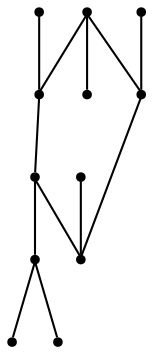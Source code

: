 graph {
  node [shape=point,comment="{\"directed\":false,\"doi\":\"10.1007/978-3-030-68766-3_14\",\"figure\":\"2 (2)\"}"]

  v0 [pos="1003.3452370434518,524.1463774837089"]
  v1 [pos="1003.3462862523438,340.784809101022"]
  v2 [pos="936.668997576347,340.784809101022"]
  v3 [pos="903.3303532383486,407.4612806028108"]
  v4 [pos="919.9986261984559,607.4899161596072"]
  v5 [pos="919.9996754073478,540.8142236063885"]
  v6 [pos="869.9927581092423,374.1240622541305"]
  v7 [pos="869.9927581092422,340.784809101022"]
  v8 [pos="836.6541137712438,474.13775210459966"]
  v9 [pos="803.3154694332455,340.784809101022"]
  v10 [pos="769.9768250952471,424.13039847825803"]
  v11 [pos="736.6381807572488,340.784809101022"]

  v0 -- v6 [id="-1",pos="1003.3452370434518,524.1463774837089 1020.016657630235,524.1451057309414 1020.016657630235,524.1451057309414 1020.016657630235,524.1451057309414 1036.6859797992342,524.1451057309414 1036.6859797992342,524.1451057309414 1036.6859797992342,524.1451057309414 1036.6859797992342,374.1230448519164 1036.6859797992342,374.1230448519164 1036.6859797992342,374.1230448519164 936.670046785239,374.1230448519164 936.670046785239,374.1230448519164 936.670046785239,374.1230448519164 869.9927581092423,374.1240622541305 869.9927581092423,374.1240622541305 869.9927581092423,374.1240622541305"]
  v10 -- v9 [id="-2",pos="769.9768250952471,424.13039847825803 803.3154694332455,424.13039847825803 803.3154694332455,424.13039847825803 803.3154694332455,424.13039847825803 803.3154694332455,340.784809101022 803.3154694332455,340.784809101022 803.3154694332455,340.784809101022"]
  v8 -- v10 [id="-3",pos="836.6541137712438,474.13775210459966 769.9768250952471,474.13775210459966 769.9768250952471,474.13775210459966 769.9768250952471,474.13775210459966 769.9768250952471,424.13039847825803 769.9768250952471,424.13039847825803 769.9768250952471,424.13039847825803"]
  v8 -- v3 [id="-4",pos="836.6541137712438,474.13775210459966 903.3314024472407,474.13775210459966 903.3314024472407,474.13775210459966 903.3314024472407,474.13775210459966 903.3303532383486,407.4612806028108 903.3303532383486,407.4612806028108 903.3303532383486,407.4612806028108"]
  v10 -- v11 [id="-5",pos="769.9768250952471,424.13039847825803 736.6381807572487,424.13039847825803 736.6381807572487,424.13039847825803 736.6381807572487,424.13039847825803 736.6381807572488,340.784809101022 736.6381807572488,340.784809101022 736.6381807572488,340.784809101022"]
  v0 -- v1 [id="-8",pos="1003.3452370434518,524.1463774837089 1003.3462862523438,340.784809101022 1003.3462862523438,340.784809101022 1003.3462862523438,340.784809101022"]
  v0 -- v5 [id="-9",pos="1003.3452370434518,524.1463774837089 1003.3473354612358,540.8142236063885 1003.3473354612358,540.8142236063885 1003.3473354612358,540.8142236063885 919.9996754073478,540.8142236063885 919.9996754073478,540.8142236063885 919.9996754073478,540.8142236063885"]
  v5 -- v8 [id="-10",pos="919.9996754073478,540.8142236063885 836.6541137712439,540.8142236063885 836.6541137712439,540.8142236063885 836.6541137712439,540.8142236063885 836.6541137712438,474.13775210459966 836.6541137712438,474.13775210459966 836.6541137712438,474.13775210459966"]
  v2 -- v3 [id="-11",pos="936.668997576347,340.784809101022 936.670046785239,407.46128060281086 936.670046785239,407.46128060281086 936.670046785239,407.46128060281086 903.3303532383486,407.4612806028108 903.3303532383486,407.4612806028108 903.3303532383486,407.4612806028108"]
  v4 -- v5 [id="-12",pos="919.9986261984559,607.4899161596072 919.9996754073478,540.8142236063885 919.9996754073478,540.8142236063885 919.9996754073478,540.8142236063885"]
  v6 -- v3 [id="-13",pos="869.9927581092423,374.1240622541305 869.9927581092423,407.46128060281086 869.9927581092423,407.46128060281086 869.9927581092423,407.46128060281086 903.3303532383486,407.4612806028108 903.3303532383486,407.4612806028108 903.3303532383486,407.4612806028108"]
  v7 -- v6 [id="-14",pos="869.9927581092422,340.784809101022 869.9927581092423,374.1240622541305 869.9927581092423,374.1240622541305 869.9927581092423,374.1240622541305"]
}